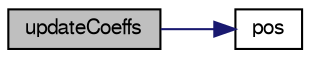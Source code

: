 digraph "updateCoeffs"
{
  bgcolor="transparent";
  edge [fontname="FreeSans",fontsize="10",labelfontname="FreeSans",labelfontsize="10"];
  node [fontname="FreeSans",fontsize="10",shape=record];
  rankdir="LR";
  Node48 [label="updateCoeffs",height=0.2,width=0.4,color="black", fillcolor="grey75", style="filled", fontcolor="black"];
  Node48 -> Node49 [color="midnightblue",fontsize="10",style="solid",fontname="FreeSans"];
  Node49 [label="pos",height=0.2,width=0.4,color="black",URL="$a12539.html#a44b9821c8742536715efac47391df780"];
}
